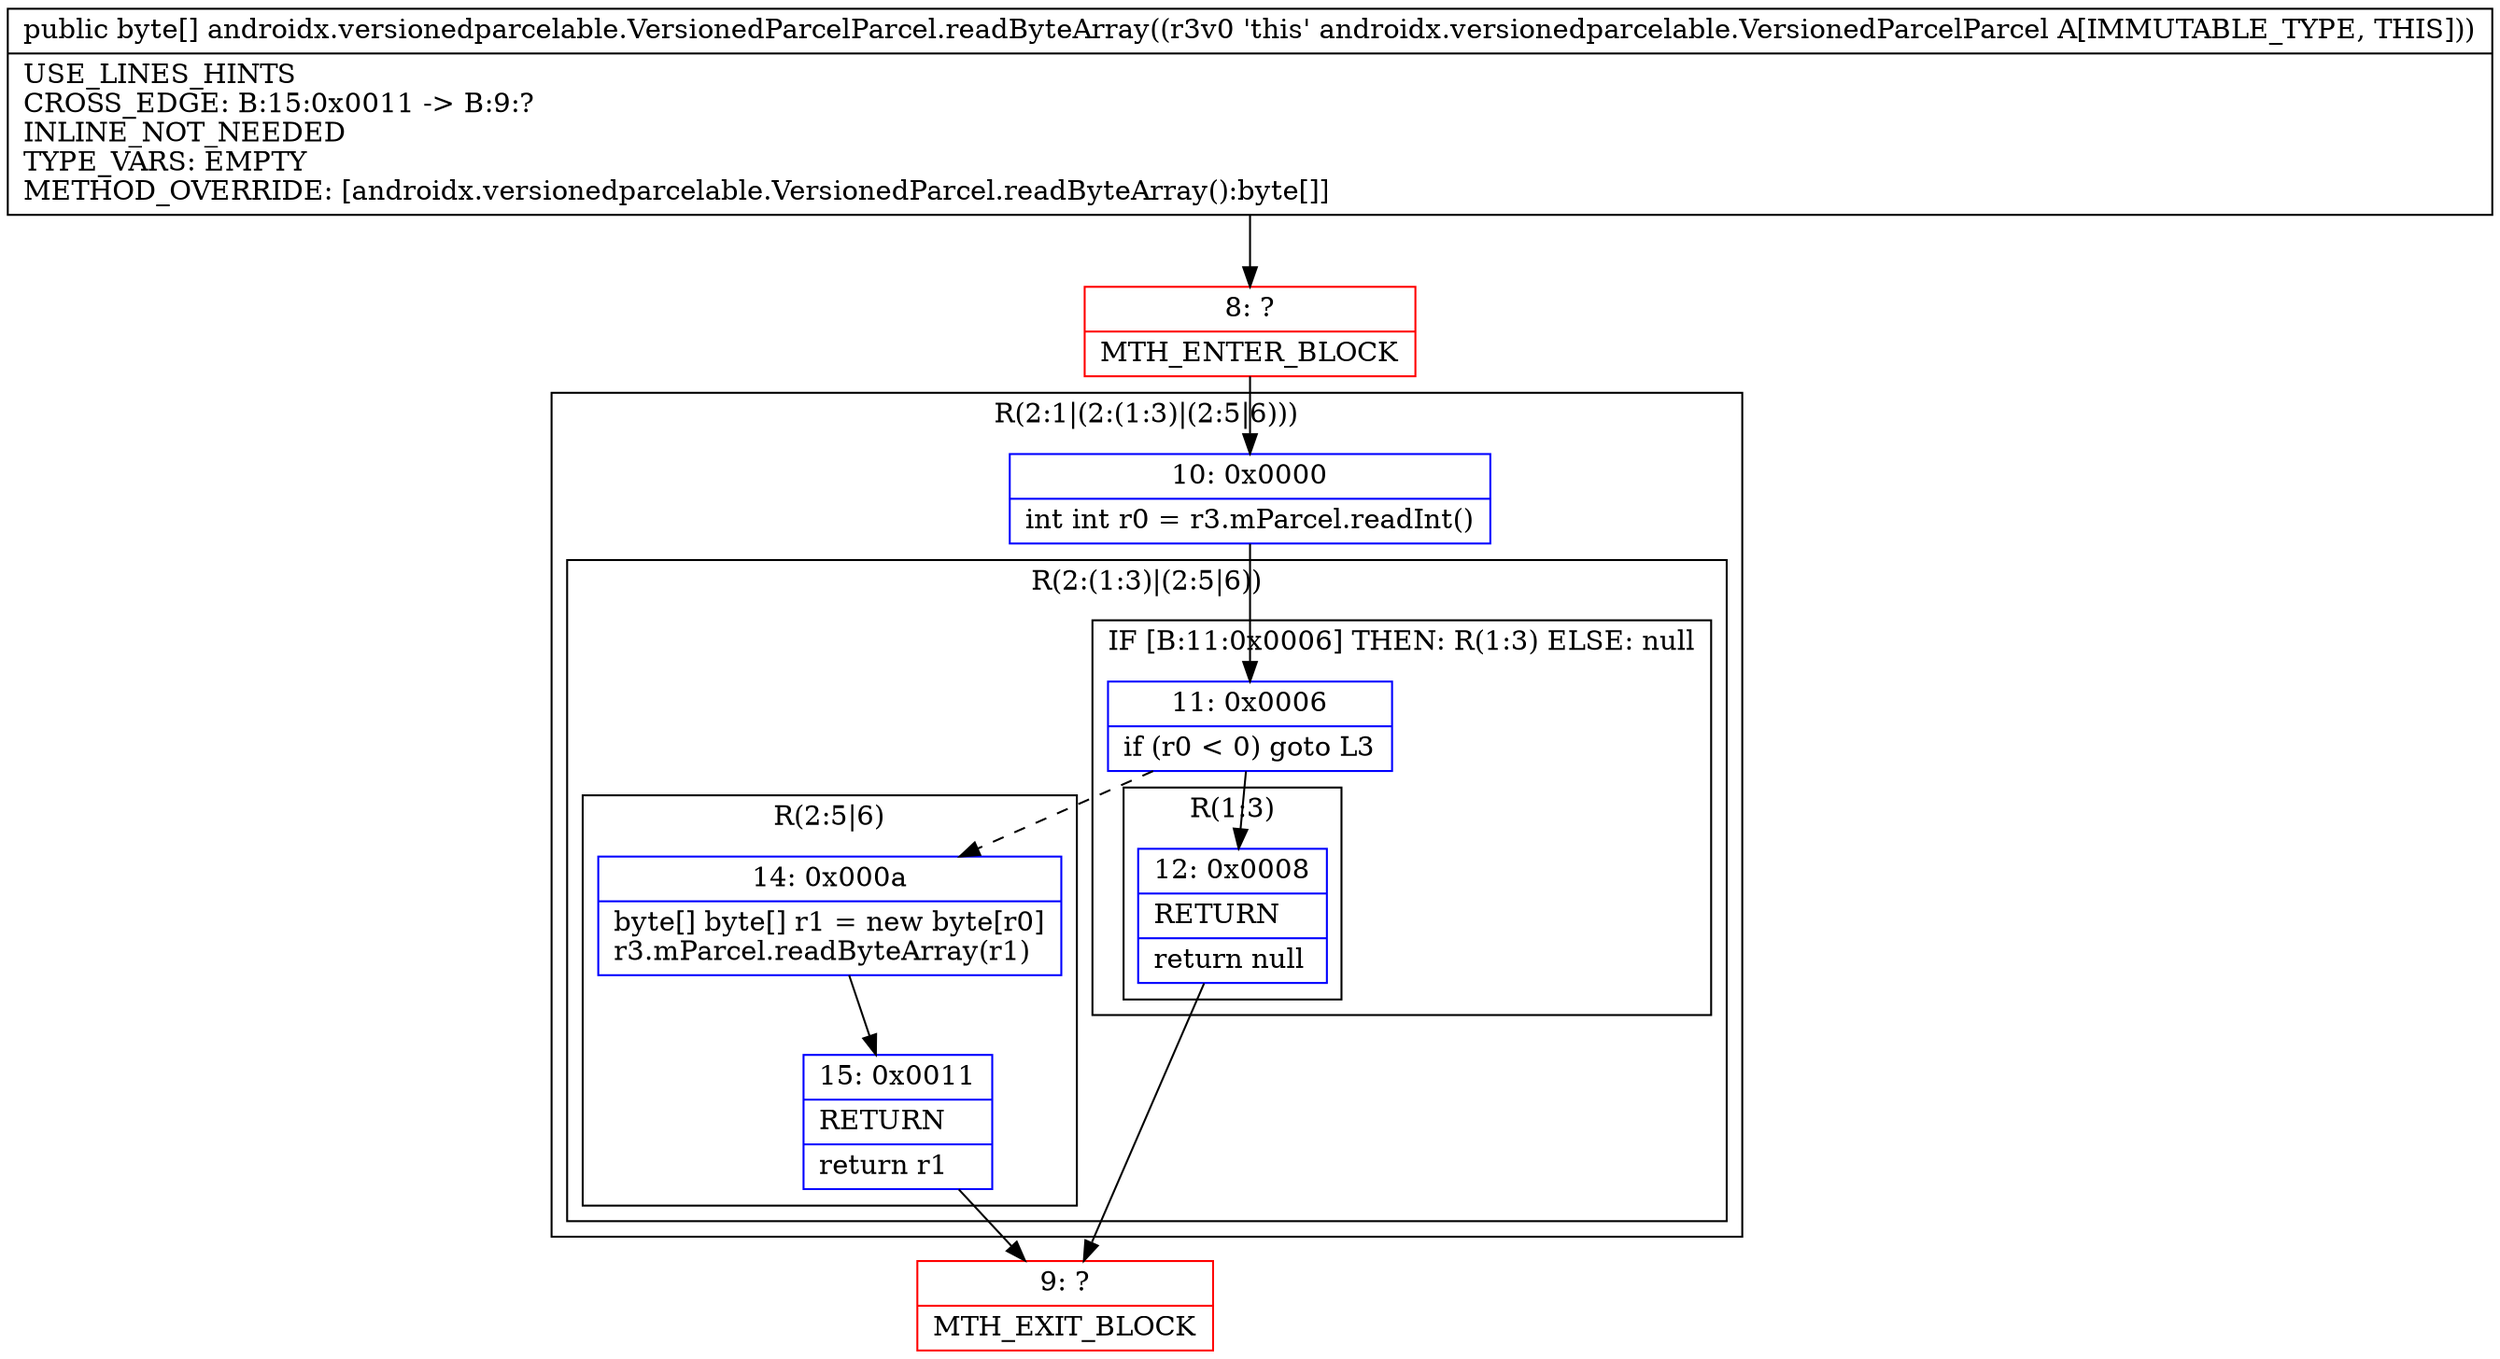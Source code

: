 digraph "CFG forandroidx.versionedparcelable.VersionedParcelParcel.readByteArray()[B" {
subgraph cluster_Region_274431714 {
label = "R(2:1|(2:(1:3)|(2:5|6)))";
node [shape=record,color=blue];
Node_10 [shape=record,label="{10\:\ 0x0000|int int r0 = r3.mParcel.readInt()\l}"];
subgraph cluster_Region_1589282565 {
label = "R(2:(1:3)|(2:5|6))";
node [shape=record,color=blue];
subgraph cluster_IfRegion_613950517 {
label = "IF [B:11:0x0006] THEN: R(1:3) ELSE: null";
node [shape=record,color=blue];
Node_11 [shape=record,label="{11\:\ 0x0006|if (r0 \< 0) goto L3\l}"];
subgraph cluster_Region_860095703 {
label = "R(1:3)";
node [shape=record,color=blue];
Node_12 [shape=record,label="{12\:\ 0x0008|RETURN\l|return null\l}"];
}
}
subgraph cluster_Region_2050046573 {
label = "R(2:5|6)";
node [shape=record,color=blue];
Node_14 [shape=record,label="{14\:\ 0x000a|byte[] byte[] r1 = new byte[r0]\lr3.mParcel.readByteArray(r1)\l}"];
Node_15 [shape=record,label="{15\:\ 0x0011|RETURN\l|return r1\l}"];
}
}
}
Node_8 [shape=record,color=red,label="{8\:\ ?|MTH_ENTER_BLOCK\l}"];
Node_9 [shape=record,color=red,label="{9\:\ ?|MTH_EXIT_BLOCK\l}"];
MethodNode[shape=record,label="{public byte[] androidx.versionedparcelable.VersionedParcelParcel.readByteArray((r3v0 'this' androidx.versionedparcelable.VersionedParcelParcel A[IMMUTABLE_TYPE, THIS]))  | USE_LINES_HINTS\lCROSS_EDGE: B:15:0x0011 \-\> B:9:?\lINLINE_NOT_NEEDED\lTYPE_VARS: EMPTY\lMETHOD_OVERRIDE: [androidx.versionedparcelable.VersionedParcel.readByteArray():byte[]]\l}"];
MethodNode -> Node_8;Node_10 -> Node_11;
Node_11 -> Node_12;
Node_11 -> Node_14[style=dashed];
Node_12 -> Node_9;
Node_14 -> Node_15;
Node_15 -> Node_9;
Node_8 -> Node_10;
}

